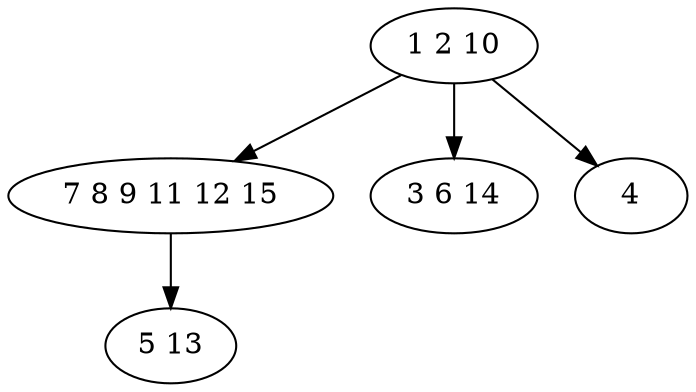 digraph true_tree {
	"0" -> "1"
	"0" -> "2"
	"1" -> "3"
	"0" -> "4"
	"0" [label="1 2 10"];
	"1" [label="7 8 9 11 12 15"];
	"2" [label="3 6 14"];
	"3" [label="5 13"];
	"4" [label="4"];
}
